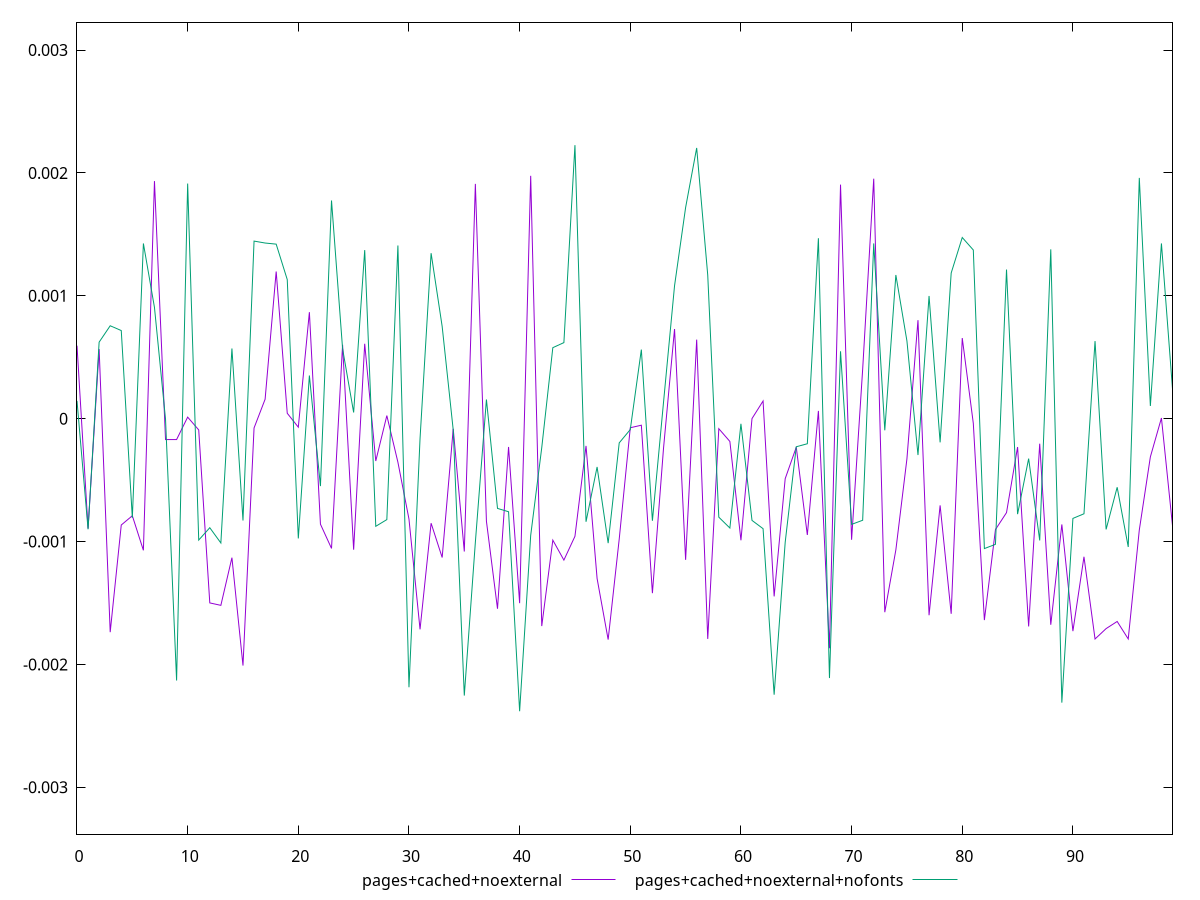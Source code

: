 reset

$pagesCachedNoexternal <<EOF
0 0.0005937964277085675
1 -0.0008933446217786545
2 0.0005659339823737931
3 -0.0017377116089616308
4 -0.0008657359343735621
5 -0.0007902082451254505
6 -0.0010716214027426528
7 0.001933305836727226
8 -0.00017022509907024198
9 -0.00017041667574129948
10 0.000012296935690012666
11 -0.00009178359987802532
12 -0.001499665868357341
13 -0.001519521985081892
14 -0.0011314883228963036
15 -0.0020095303391336606
16 -0.00007598619020977797
17 0.0001581094290305124
18 0.00119745797872726
19 0.0000436807050603566
20 -0.00006938974420447545
21 0.0008665686176889478
22 -0.0008589630081337862
23 -0.0010561786032740044
24 0.0006007099702268099
25 -0.0010669304981779947
26 0.0006094522734596936
27 -0.00034476669707146293
28 0.000024629798816944714
29 -0.0003548315183222761
30 -0.0008172894248819057
31 -0.0017148922227455976
32 -0.0008509450007355085
33 -0.0011301140197275427
34 -0.00008322610312335665
35 -0.0010814979830531363
36 0.0019103240021060154
37 -0.0008347052158338941
38 -0.0015470371410346235
39 -0.00023051000199684145
40 -0.001501684218547491
41 0.001976420051056441
42 -0.001688216292888569
43 -0.0009886989892673942
44 -0.0011512175674978664
45 -0.0009574120719819385
46 -0.00022179589243857213
47 -0.0013007450655115017
48 -0.0017981577287367928
49 -0.0009802823189372111
50 -0.00007418443845850719
51 -0.00005345931778438173
52 -0.00142045086179669
53 -0.0002454740224547525
54 0.000729357550876964
55 -0.0011492803115143635
56 0.000642915399069299
57 -0.0017927791553850264
58 -0.00008187390231483238
59 -0.0001856764196235311
60 -0.0009899850158350176
61 5.251047934395903e-7
62 0.00014356204560529495
63 -0.0014467100163762037
64 -0.0004884168573805769
65 -0.00023273570332883408
66 -0.0009466900375606512
67 0.00006308838934366068
68 -0.0018687856457741897
69 0.0019046566777234492
70 -0.0009857695132709143
71 0.0004009351805387784
72 0.001952818625299802
73 -0.0015753122729469792
74 -0.0010681313589245589
75 -0.0003274435297153482
76 0.0008014850536928322
77 -0.001599813659765339
78 -0.0007059203153573218
79 -0.0015882774892664786
80 0.0006557780815010938
81 -0.000039144778277913073
82 -0.0016393181415467828
83 -0.0009028722093656816
84 -0.0007649147160795145
85 -0.00023113134954217906
86 -0.0016908938851257682
87 -0.00020413650212645844
88 -0.0016773123147499592
89 -0.0008610774724614572
90 -0.0017292440588060033
91 -0.0011241809713594835
92 -0.001793376471410909
93 -0.0017087400318745389
94 -0.0016506451860067988
95 -0.0017928863863124862
96 -0.0009061733317704818
97 -0.0003112581836073568
98 0.00000508635506036359
99 -0.0008708565926503536
EOF

$pagesCachedNoexternalNofonts <<EOF
0 0.00014464360558799142
1 -0.0009002811503596872
2 0.0006224769277301728
3 0.000755840725128399
4 0.0007166601518848438
5 -0.000807463351419728
6 0.0014256001502408555
7 0.0009050414566907667
8 -0.0000042548770322413386
9 -0.0021313138703945673
10 0.0019130416403692202
11 -0.0009880505672697367
12 -0.0008878278049259073
13 -0.0010118517086436477
14 0.0005709883290196699
15 -0.0008290439126030433
16 0.0014449515331286188
17 0.0014291838507499905
18 0.0014201460165912505
19 0.0011316801967316996
20 -0.0009751975962994167
21 0.00035095245507159106
22 -0.0005490412668233511
23 0.0017753169565543458
24 0.0005695246751980631
25 0.00005016139885918661
26 0.0013714839749781993
27 -0.0008762337749102858
28 -0.0008217320931785385
29 0.0014094092416179677
30 -0.002185853948836415
31 -0.00016282905701249726
32 0.001346434547969097
33 0.0007501802619950072
34 -0.00009294254681362565
35 -0.00225383503703445
36 -0.0010056922883994776
37 0.00015549181290789373
38 -0.0007305215006700768
39 -0.0007576593476550611
40 -0.002381406618428798
41 -0.0009503099751298191
42 -0.00023550449481444456
43 0.0005775827519209908
44 0.00061891278383224
45 0.0022255343413426837
46 -0.0008392280893217349
47 -0.0003932291894260462
48 -0.0010131635217760046
49 -0.00019725728498701454
50 -0.0000888299474644659
51 0.0005618236977068813
52 -0.0008312981063622202
53 0.000129067644948936
54 0.0010816225805285885
55 0.0017179935499729627
56 0.002202937985066031
57 0.0011678271529839974
58 -0.0008018409838565152
59 -0.0008901850214852916
60 -0.00004200230479366393
61 -0.0008281420662312203
62 -0.0008955083498428537
63 -0.002246681535522453
64 -0.0010058639027466384
65 -0.00022867231997890854
66 -0.00020438497339942338
67 0.0014681882885183184
68 -0.0021112524429099016
69 0.0005482369944388749
70 -0.0008605722802126666
71 -0.0008270898287396813
72 0.0014259801404073763
73 -0.00009508729134648716
74 0.0011690395982966568
75 0.0006324528243879524
76 -0.0002963726090216549
77 0.0009981091358502114
78 -0.00019292727156061535
79 0.0011850958283556312
80 0.0014741549473955922
81 0.0013723732638236952
82 -0.0010574425432016796
83 -0.0010228685979304583
84 0.001213148994985147
85 -0.000777220430335003
86 -0.0003253054467544446
87 -0.0009912980480662956
88 0.00137788718570154
89 -0.002311171909778899
90 -0.0008120473803209779
91 -0.0007742403356168895
92 0.0006311161786536817
93 -0.0009014325779059904
94 -0.0005583167890553644
95 -0.001044378817506085
96 0.001959145588463651
97 0.00010290853291055959
98 0.0014259751891145173
99 0.00024166330608979062
EOF

set key outside below
set xrange [0:99]
set yrange [-0.003381406618428798:0.0032255343413426837]
set trange [-0.003381406618428798:0.0032255343413426837]
set terminal svg size 640, 520 enhanced background rgb 'white'
set output "reprap/meta/score-difference/comparison/line/5_vs_6.svg"

plot $pagesCachedNoexternal title "pages+cached+noexternal" with line, \
     $pagesCachedNoexternalNofonts title "pages+cached+noexternal+nofonts" with line

reset
